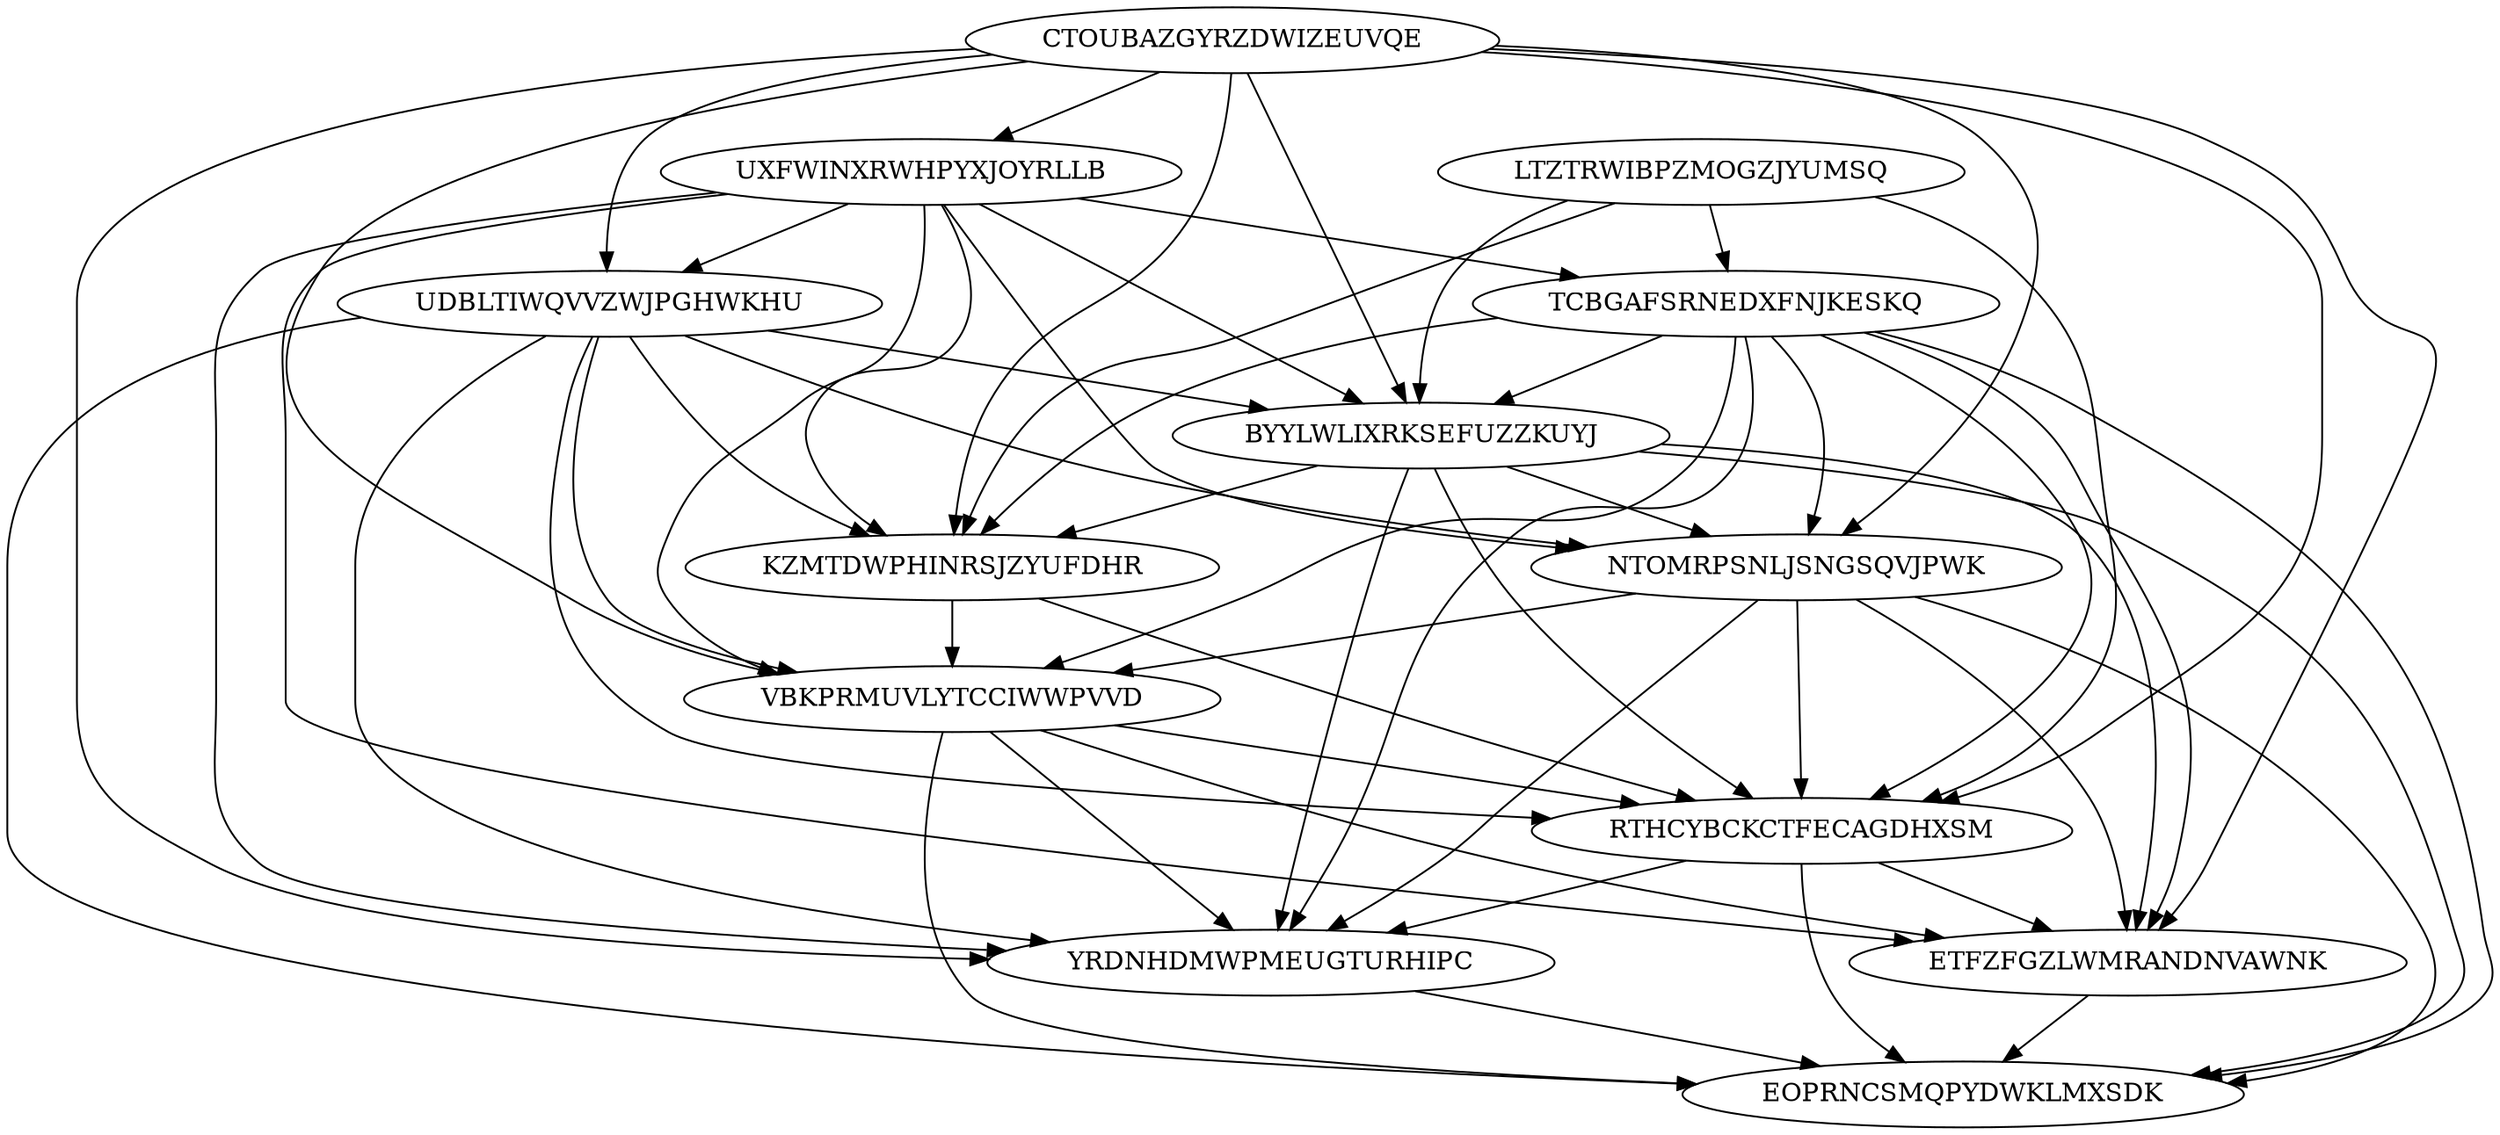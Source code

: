 digraph N13M58 {
	LTZTRWIBPZMOGZJYUMSQ	[Weight=14];
	CTOUBAZGYRZDWIZEUVQE	[Weight=17];
	UXFWINXRWHPYXJOYRLLB	[Weight=13];
	TCBGAFSRNEDXFNJKESKQ	[Weight=20];
	UDBLTIWQVVZWJPGHWKHU	[Weight=17];
	BYYLWLIXRKSEFUZZKUYJ	[Weight=13];
	NTOMRPSNLJSNGSQVJPWK	[Weight=20];
	KZMTDWPHINRSJZYUFDHR	[Weight=18];
	VBKPRMUVLYTCCIWWPVVD	[Weight=14];
	RTHCYBCKCTFECAGDHXSM	[Weight=12];
	ETFZFGZLWMRANDNVAWNK	[Weight=19];
	YRDNHDMWPMEUGTURHIPC	[Weight=17];
	EOPRNCSMQPYDWKLMXSDK	[Weight=19];
	UXFWINXRWHPYXJOYRLLB -> VBKPRMUVLYTCCIWWPVVD [Weight=17];
	LTZTRWIBPZMOGZJYUMSQ -> TCBGAFSRNEDXFNJKESKQ [Weight=12];
	UDBLTIWQVVZWJPGHWKHU -> EOPRNCSMQPYDWKLMXSDK [Weight=12];
	NTOMRPSNLJSNGSQVJPWK -> VBKPRMUVLYTCCIWWPVVD [Weight=15];
	UDBLTIWQVVZWJPGHWKHU -> KZMTDWPHINRSJZYUFDHR [Weight=17];
	TCBGAFSRNEDXFNJKESKQ -> NTOMRPSNLJSNGSQVJPWK [Weight=19];
	TCBGAFSRNEDXFNJKESKQ -> EOPRNCSMQPYDWKLMXSDK [Weight=12];
	CTOUBAZGYRZDWIZEUVQE -> BYYLWLIXRKSEFUZZKUYJ [Weight=13];
	UDBLTIWQVVZWJPGHWKHU -> BYYLWLIXRKSEFUZZKUYJ [Weight=13];
	BYYLWLIXRKSEFUZZKUYJ -> KZMTDWPHINRSJZYUFDHR [Weight=18];
	CTOUBAZGYRZDWIZEUVQE -> VBKPRMUVLYTCCIWWPVVD [Weight=19];
	TCBGAFSRNEDXFNJKESKQ -> BYYLWLIXRKSEFUZZKUYJ [Weight=18];
	RTHCYBCKCTFECAGDHXSM -> ETFZFGZLWMRANDNVAWNK [Weight=20];
	BYYLWLIXRKSEFUZZKUYJ -> EOPRNCSMQPYDWKLMXSDK [Weight=12];
	CTOUBAZGYRZDWIZEUVQE -> UDBLTIWQVVZWJPGHWKHU [Weight=17];
	BYYLWLIXRKSEFUZZKUYJ -> RTHCYBCKCTFECAGDHXSM [Weight=12];
	TCBGAFSRNEDXFNJKESKQ -> VBKPRMUVLYTCCIWWPVVD [Weight=18];
	KZMTDWPHINRSJZYUFDHR -> RTHCYBCKCTFECAGDHXSM [Weight=15];
	CTOUBAZGYRZDWIZEUVQE -> ETFZFGZLWMRANDNVAWNK [Weight=19];
	CTOUBAZGYRZDWIZEUVQE -> YRDNHDMWPMEUGTURHIPC [Weight=20];
	UDBLTIWQVVZWJPGHWKHU -> YRDNHDMWPMEUGTURHIPC [Weight=19];
	NTOMRPSNLJSNGSQVJPWK -> YRDNHDMWPMEUGTURHIPC [Weight=18];
	VBKPRMUVLYTCCIWWPVVD -> RTHCYBCKCTFECAGDHXSM [Weight=19];
	TCBGAFSRNEDXFNJKESKQ -> ETFZFGZLWMRANDNVAWNK [Weight=19];
	YRDNHDMWPMEUGTURHIPC -> EOPRNCSMQPYDWKLMXSDK [Weight=17];
	TCBGAFSRNEDXFNJKESKQ -> KZMTDWPHINRSJZYUFDHR [Weight=16];
	UXFWINXRWHPYXJOYRLLB -> TCBGAFSRNEDXFNJKESKQ [Weight=19];
	NTOMRPSNLJSNGSQVJPWK -> ETFZFGZLWMRANDNVAWNK [Weight=13];
	UXFWINXRWHPYXJOYRLLB -> UDBLTIWQVVZWJPGHWKHU [Weight=20];
	UDBLTIWQVVZWJPGHWKHU -> RTHCYBCKCTFECAGDHXSM [Weight=17];
	VBKPRMUVLYTCCIWWPVVD -> ETFZFGZLWMRANDNVAWNK [Weight=11];
	RTHCYBCKCTFECAGDHXSM -> YRDNHDMWPMEUGTURHIPC [Weight=13];
	NTOMRPSNLJSNGSQVJPWK -> RTHCYBCKCTFECAGDHXSM [Weight=10];
	RTHCYBCKCTFECAGDHXSM -> EOPRNCSMQPYDWKLMXSDK [Weight=12];
	UXFWINXRWHPYXJOYRLLB -> NTOMRPSNLJSNGSQVJPWK [Weight=14];
	UXFWINXRWHPYXJOYRLLB -> YRDNHDMWPMEUGTURHIPC [Weight=11];
	VBKPRMUVLYTCCIWWPVVD -> YRDNHDMWPMEUGTURHIPC [Weight=13];
	UXFWINXRWHPYXJOYRLLB -> KZMTDWPHINRSJZYUFDHR [Weight=14];
	NTOMRPSNLJSNGSQVJPWK -> EOPRNCSMQPYDWKLMXSDK [Weight=15];
	VBKPRMUVLYTCCIWWPVVD -> EOPRNCSMQPYDWKLMXSDK [Weight=13];
	LTZTRWIBPZMOGZJYUMSQ -> RTHCYBCKCTFECAGDHXSM [Weight=14];
	TCBGAFSRNEDXFNJKESKQ -> YRDNHDMWPMEUGTURHIPC [Weight=20];
	CTOUBAZGYRZDWIZEUVQE -> KZMTDWPHINRSJZYUFDHR [Weight=19];
	CTOUBAZGYRZDWIZEUVQE -> UXFWINXRWHPYXJOYRLLB [Weight=14];
	CTOUBAZGYRZDWIZEUVQE -> NTOMRPSNLJSNGSQVJPWK [Weight=12];
	BYYLWLIXRKSEFUZZKUYJ -> NTOMRPSNLJSNGSQVJPWK [Weight=14];
	UDBLTIWQVVZWJPGHWKHU -> VBKPRMUVLYTCCIWWPVVD [Weight=14];
	TCBGAFSRNEDXFNJKESKQ -> RTHCYBCKCTFECAGDHXSM [Weight=19];
	BYYLWLIXRKSEFUZZKUYJ -> YRDNHDMWPMEUGTURHIPC [Weight=20];
	LTZTRWIBPZMOGZJYUMSQ -> BYYLWLIXRKSEFUZZKUYJ [Weight=14];
	KZMTDWPHINRSJZYUFDHR -> VBKPRMUVLYTCCIWWPVVD [Weight=18];
	ETFZFGZLWMRANDNVAWNK -> EOPRNCSMQPYDWKLMXSDK [Weight=14];
	BYYLWLIXRKSEFUZZKUYJ -> ETFZFGZLWMRANDNVAWNK [Weight=12];
	CTOUBAZGYRZDWIZEUVQE -> RTHCYBCKCTFECAGDHXSM [Weight=10];
	UXFWINXRWHPYXJOYRLLB -> ETFZFGZLWMRANDNVAWNK [Weight=16];
	UXFWINXRWHPYXJOYRLLB -> BYYLWLIXRKSEFUZZKUYJ [Weight=15];
	LTZTRWIBPZMOGZJYUMSQ -> KZMTDWPHINRSJZYUFDHR [Weight=15];
	UDBLTIWQVVZWJPGHWKHU -> NTOMRPSNLJSNGSQVJPWK [Weight=18];
}
